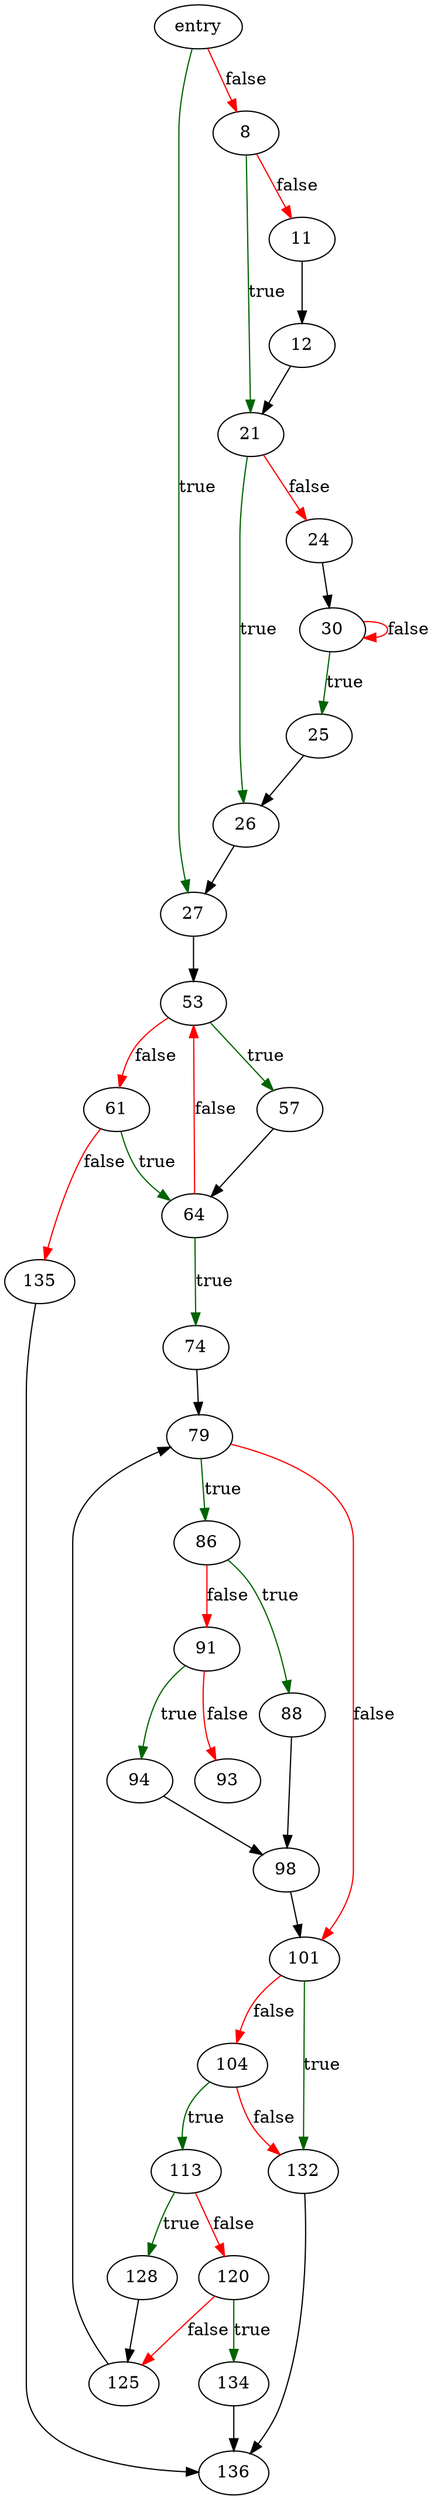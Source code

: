 digraph "readtoken" {
	// Node definitions.
	4 [label=entry];
	8;
	11;
	12;
	21;
	24;
	25;
	26;
	27;
	30;
	53;
	57;
	61;
	64;
	74;
	79;
	86;
	88;
	91;
	93;
	94;
	98;
	101;
	104;
	113;
	120;
	125;
	128;
	132;
	134;
	135;
	136;

	// Edge definitions.
	4 -> 8 [
		color=red
		label=false
	];
	4 -> 27 [
		color=darkgreen
		label=true
	];
	8 -> 11 [
		color=red
		label=false
	];
	8 -> 21 [
		color=darkgreen
		label=true
	];
	11 -> 12;
	12 -> 21;
	21 -> 24 [
		color=red
		label=false
	];
	21 -> 26 [
		color=darkgreen
		label=true
	];
	24 -> 30;
	25 -> 26;
	26 -> 27;
	27 -> 53;
	30 -> 25 [
		color=darkgreen
		label=true
	];
	30 -> 30 [
		color=red
		label=false
	];
	53 -> 57 [
		color=darkgreen
		label=true
	];
	53 -> 61 [
		color=red
		label=false
	];
	57 -> 64;
	61 -> 64 [
		color=darkgreen
		label=true
	];
	61 -> 135 [
		color=red
		label=false
	];
	64 -> 53 [
		color=red
		label=false
	];
	64 -> 74 [
		color=darkgreen
		label=true
	];
	74 -> 79;
	79 -> 86 [
		color=darkgreen
		label=true
	];
	79 -> 101 [
		color=red
		label=false
	];
	86 -> 88 [
		color=darkgreen
		label=true
	];
	86 -> 91 [
		color=red
		label=false
	];
	88 -> 98;
	91 -> 93 [
		color=red
		label=false
	];
	91 -> 94 [
		color=darkgreen
		label=true
	];
	94 -> 98;
	98 -> 101;
	101 -> 104 [
		color=red
		label=false
	];
	101 -> 132 [
		color=darkgreen
		label=true
	];
	104 -> 113 [
		color=darkgreen
		label=true
	];
	104 -> 132 [
		color=red
		label=false
	];
	113 -> 120 [
		color=red
		label=false
	];
	113 -> 128 [
		color=darkgreen
		label=true
	];
	120 -> 125 [
		color=red
		label=false
	];
	120 -> 134 [
		color=darkgreen
		label=true
	];
	125 -> 79;
	128 -> 125;
	132 -> 136;
	134 -> 136;
	135 -> 136;
}